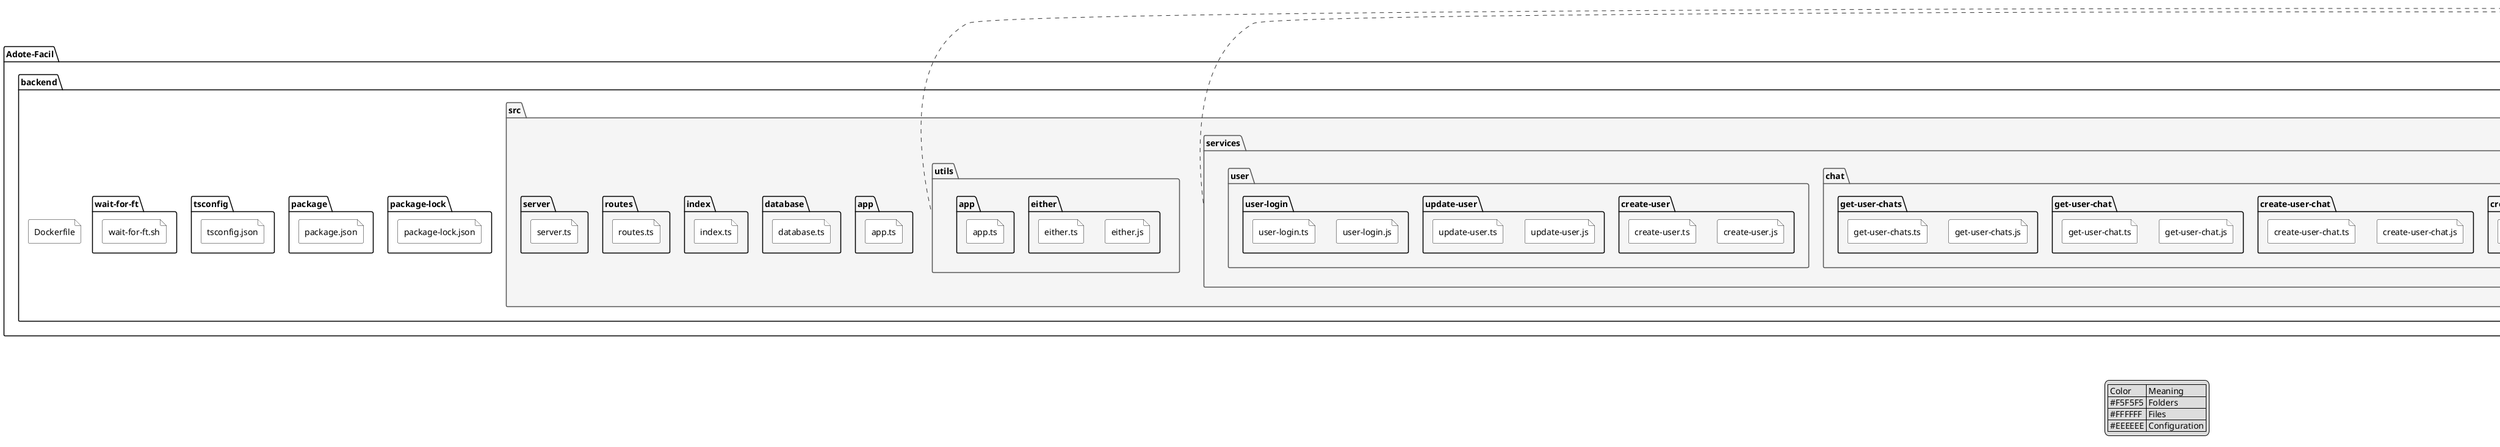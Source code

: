 @startuml
skinparam folderStyle rectangle
skinparam folderBorderColor #555555
skinparam folderBackgroundColor #F5F5F5
skinparam fileBackgroundColor #FFFFFF
skinparam arrowColor #333333
allowmixing

package "Adote-Facil" {
  package "backend" {
    folder "src" {
      folder "services" {
        folder "animal" {
          file "create-animal.js"
          file "create-animal.ts"
          file "get-available.js"
          file "get-available.ts"
          file "get-user.js"
          file "get-user.ts"
          file "update-animal-status.js"
          file "update-animal-status.ts"
        }

        folder "chat" {
          file "create-user-chat-message.js"
          file "create-user-chat-message.ts"
          file "create-user-chat.js"
          file "create-user-chat.ts"
          file "get-user-chat.js"
          file "get-user-chat.ts"
          file "get-user-chats.js"
          file "get-user-chats.ts"
        }

        folder "user" {
          file "create-user.js"
          file "create-user.ts"
          file "update-user.js"
          file "update-user.ts"
          file "user-login.js"
          file "user-login.ts"
        }
      }

      folder "utils" {
        file "either.js"
        file "either.ts"
        file "app.ts"
      }

      file "app.ts"
      file "database.ts"
      file "index.ts"
      file "routes.ts"
      file "server.ts"
    }

    file ".dockerignore"
    file ".env"
    file ".eslintrc.json"
    file ".gitignore"
    file ".nvmrc"
    file ".prettierrc.json"
    file "Dockerfile"
    file "package-lock.json"
    file "package.json"
    file "tsconfig.json"
    file "wait-for-ft.sh"
  }
}

note right of services
  Business logic layer with:
  - Animal services
  - Chat services
  - User services
  Mirroring controller structure
end note

note left of utils
  Utility functions and
  application helpers
end note

legend
  | Color | Meaning |
  | #F5F5F5 | Folders |
  | #FFFFFF | Files |
  | #EEEEEE | Configuration |
end legend
@enduml


Part 2: Services and Configuration